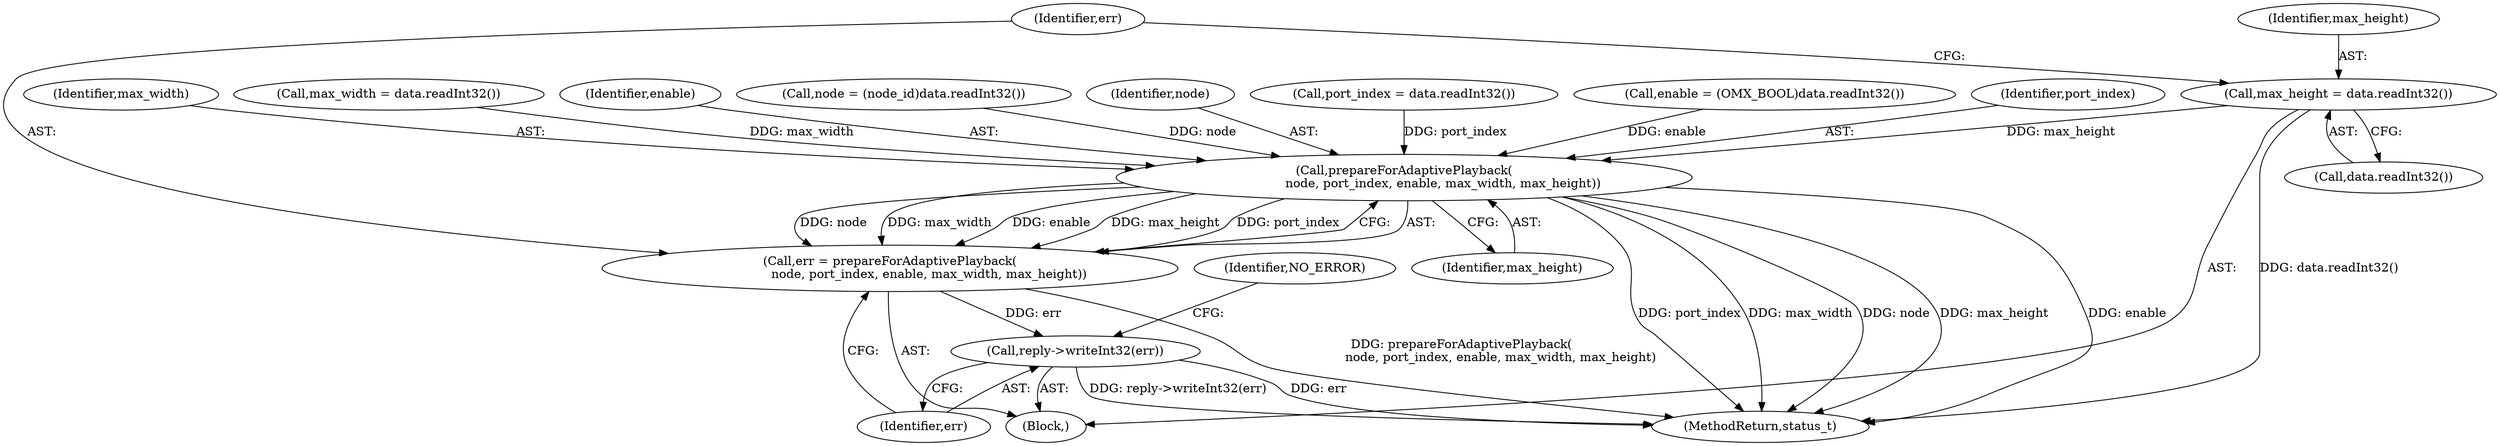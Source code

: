 digraph "0_Android_0bb5ced60304da7f61478ffd359e7ba65d72f181@API" {
"1000999" [label="(Call,max_height = data.readInt32())"];
"1001005" [label="(Call,prepareForAdaptivePlayback(\n                    node, port_index, enable, max_width, max_height))"];
"1001003" [label="(Call,err = prepareForAdaptivePlayback(\n                    node, port_index, enable, max_width, max_height))"];
"1001011" [label="(Call,reply->writeInt32(err))"];
"1000989" [label="(Call,enable = (OMX_BOOL)data.readInt32())"];
"1001007" [label="(Identifier,port_index)"];
"1001005" [label="(Call,prepareForAdaptivePlayback(\n                    node, port_index, enable, max_width, max_height))"];
"1001003" [label="(Call,err = prepareForAdaptivePlayback(\n                    node, port_index, enable, max_width, max_height))"];
"1001009" [label="(Identifier,max_width)"];
"1000995" [label="(Call,max_width = data.readInt32())"];
"1001012" [label="(Identifier,err)"];
"1001004" [label="(Identifier,err)"];
"1001001" [label="(Call,data.readInt32())"];
"1000999" [label="(Call,max_height = data.readInt32())"];
"1001008" [label="(Identifier,enable)"];
"1001014" [label="(Identifier,NO_ERROR)"];
"1001011" [label="(Call,reply->writeInt32(err))"];
"1000973" [label="(Block,)"];
"1001337" [label="(MethodReturn,status_t)"];
"1000979" [label="(Call,node = (node_id)data.readInt32())"];
"1001010" [label="(Identifier,max_height)"];
"1001006" [label="(Identifier,node)"];
"1000985" [label="(Call,port_index = data.readInt32())"];
"1001000" [label="(Identifier,max_height)"];
"1000999" -> "1000973"  [label="AST: "];
"1000999" -> "1001001"  [label="CFG: "];
"1001000" -> "1000999"  [label="AST: "];
"1001001" -> "1000999"  [label="AST: "];
"1001004" -> "1000999"  [label="CFG: "];
"1000999" -> "1001337"  [label="DDG: data.readInt32()"];
"1000999" -> "1001005"  [label="DDG: max_height"];
"1001005" -> "1001003"  [label="AST: "];
"1001005" -> "1001010"  [label="CFG: "];
"1001006" -> "1001005"  [label="AST: "];
"1001007" -> "1001005"  [label="AST: "];
"1001008" -> "1001005"  [label="AST: "];
"1001009" -> "1001005"  [label="AST: "];
"1001010" -> "1001005"  [label="AST: "];
"1001003" -> "1001005"  [label="CFG: "];
"1001005" -> "1001337"  [label="DDG: enable"];
"1001005" -> "1001337"  [label="DDG: port_index"];
"1001005" -> "1001337"  [label="DDG: max_width"];
"1001005" -> "1001337"  [label="DDG: node"];
"1001005" -> "1001337"  [label="DDG: max_height"];
"1001005" -> "1001003"  [label="DDG: node"];
"1001005" -> "1001003"  [label="DDG: max_width"];
"1001005" -> "1001003"  [label="DDG: enable"];
"1001005" -> "1001003"  [label="DDG: max_height"];
"1001005" -> "1001003"  [label="DDG: port_index"];
"1000979" -> "1001005"  [label="DDG: node"];
"1000985" -> "1001005"  [label="DDG: port_index"];
"1000989" -> "1001005"  [label="DDG: enable"];
"1000995" -> "1001005"  [label="DDG: max_width"];
"1001003" -> "1000973"  [label="AST: "];
"1001004" -> "1001003"  [label="AST: "];
"1001012" -> "1001003"  [label="CFG: "];
"1001003" -> "1001337"  [label="DDG: prepareForAdaptivePlayback(\n                    node, port_index, enable, max_width, max_height)"];
"1001003" -> "1001011"  [label="DDG: err"];
"1001011" -> "1000973"  [label="AST: "];
"1001011" -> "1001012"  [label="CFG: "];
"1001012" -> "1001011"  [label="AST: "];
"1001014" -> "1001011"  [label="CFG: "];
"1001011" -> "1001337"  [label="DDG: err"];
"1001011" -> "1001337"  [label="DDG: reply->writeInt32(err)"];
}
